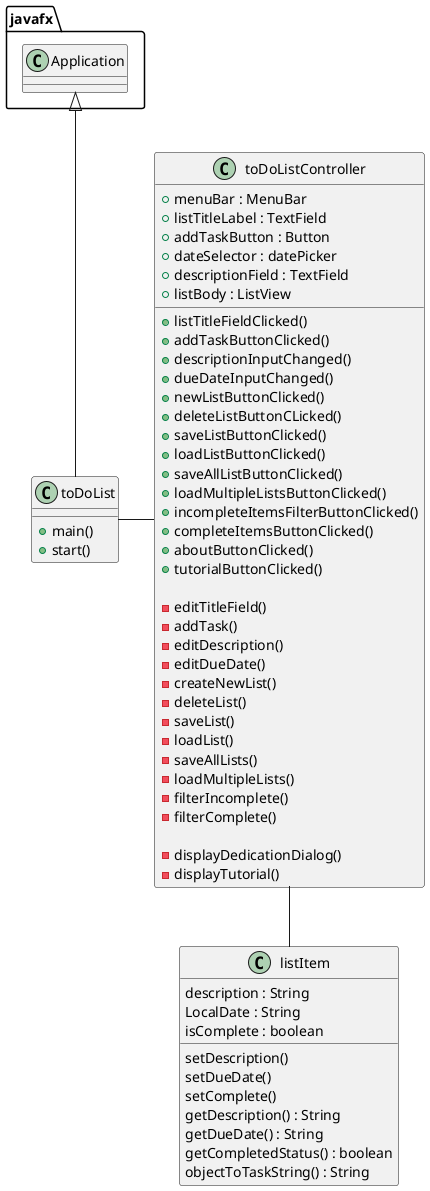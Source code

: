 @startuml

class toDoList
{
    + main()
    + start()
}

class toDoListController
{

        + menuBar : MenuBar
        + listTitleLabel : TextField
        + addTaskButton : Button
        + dateSelector : datePicker
        + descriptionField : TextField
        + listBody : ListView

        + listTitleFieldClicked()
        + addTaskButtonClicked()
        + descriptionInputChanged()
        + dueDateInputChanged()
        + newListButtonClicked()
        + deleteListButtonCLicked()
        + saveListButtonClicked()
        + loadListButtonClicked()
        + saveAllListButtonClicked()
        + loadMultipleListsButtonClicked()
        + incompleteItemsFilterButtonClicked()
        + completeItemsButtonClicked()
        + aboutButtonClicked()
        + tutorialButtonClicked()

        - editTitleField()
        - addTask()
        - editDescription()
        - editDueDate()
        - createNewList()
        - deleteList()
        - saveList()
        - loadList()
        - saveAllLists()
        - loadMultipleLists()
        - filterIncomplete()
        - filterComplete()

        - displayDedicationDialog()
        - displayTutorial()
}


class listItem
{
    description : String
    LocalDate : String
    isComplete : boolean

    setDescription()
    setDueDate()
    setComplete()
    getDescription() : String
    getDueDate() : String
    getCompletedStatus() : boolean
    objectToTaskString() : String
}

javafx.Application <|-- toDoList
toDoList - toDoListController
toDoListController -- listItem

@enduml